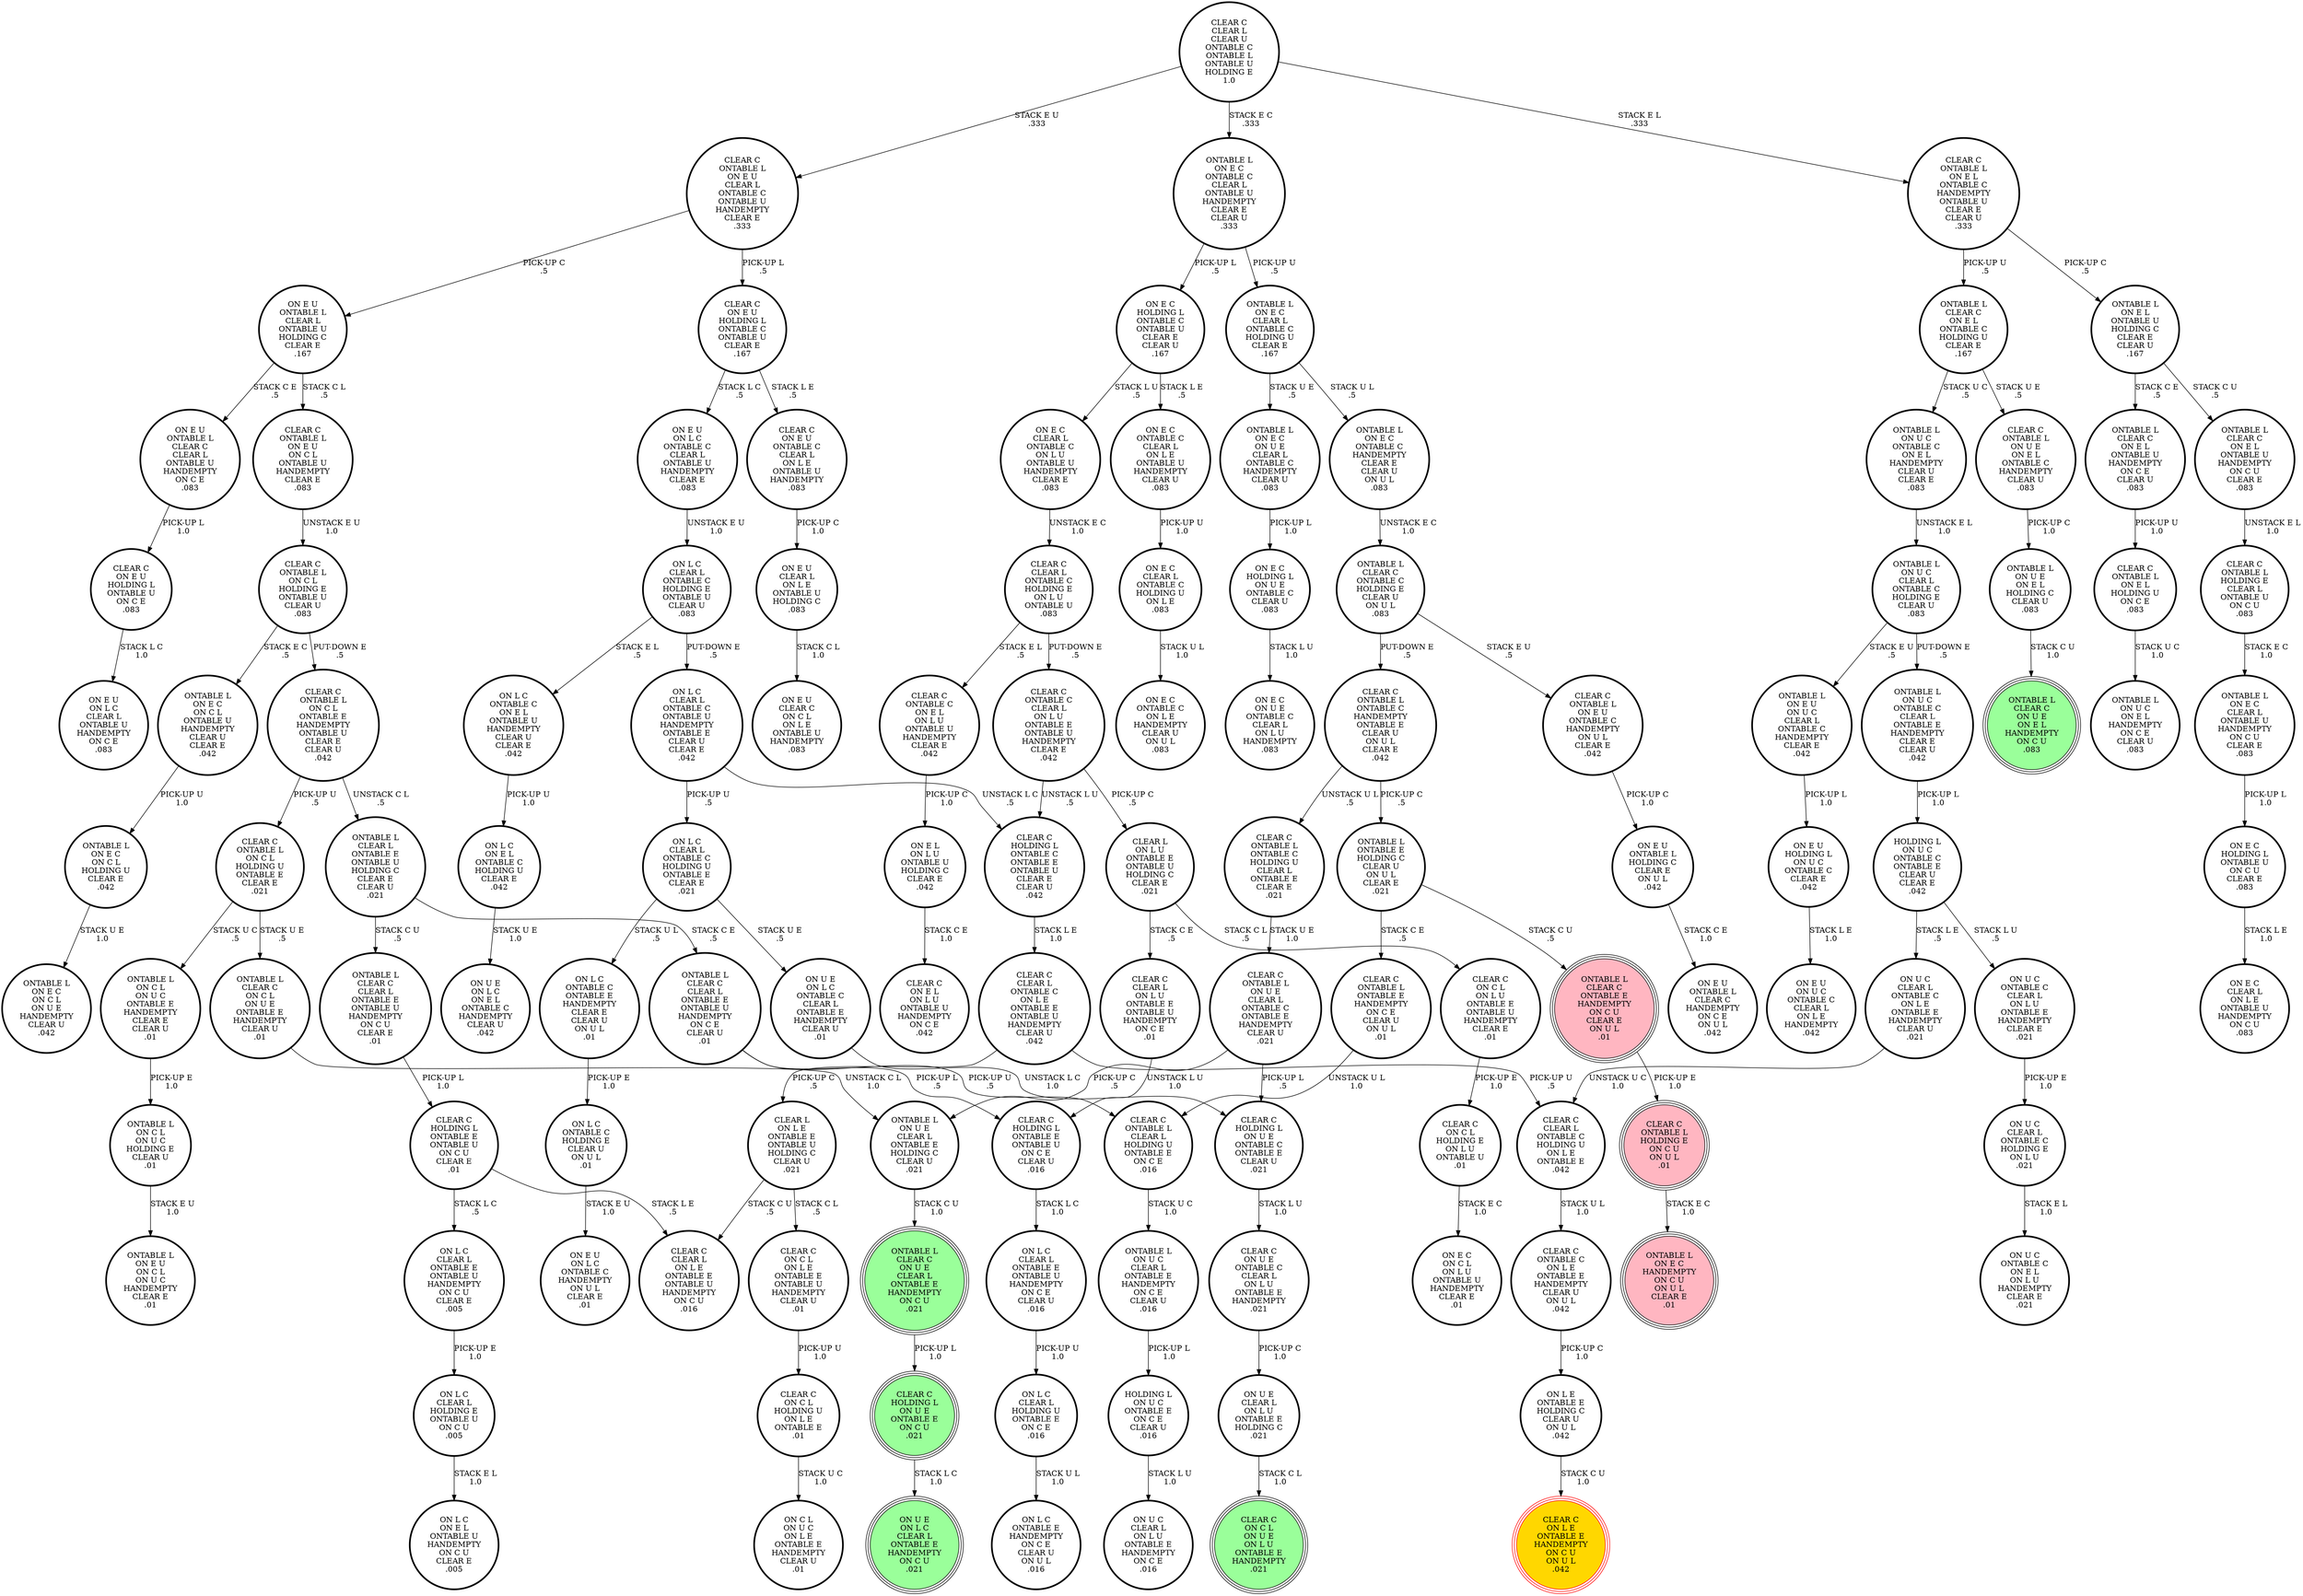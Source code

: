 digraph {
"CLEAR C\nON E U\nHOLDING L\nONTABLE U\nON C E\n.083\n" -> "ON E U\nON L C\nCLEAR L\nONTABLE U\nHANDEMPTY\nON C E\n.083\n"[label="STACK L C\n1.0\n"];
"CLEAR C\nHOLDING L\nONTABLE E\nONTABLE U\nON C U\nCLEAR E\n.01\n" -> "CLEAR C\nCLEAR L\nON L E\nONTABLE E\nONTABLE U\nHANDEMPTY\nON C U\n.016\n"[label="STACK L E\n.5\n"];
"CLEAR C\nHOLDING L\nONTABLE E\nONTABLE U\nON C U\nCLEAR E\n.01\n" -> "ON L C\nCLEAR L\nONTABLE E\nONTABLE U\nHANDEMPTY\nON C U\nCLEAR E\n.005\n"[label="STACK L C\n.5\n"];
"ONTABLE L\nON U C\nONTABLE C\nCLEAR L\nONTABLE E\nHANDEMPTY\nCLEAR E\nCLEAR U\n.042\n" -> "HOLDING L\nON U C\nONTABLE C\nONTABLE E\nCLEAR U\nCLEAR E\n.042\n"[label="PICK-UP L\n1.0\n"];
"ON U E\nCLEAR L\nON L U\nONTABLE E\nHOLDING C\n.021\n" -> "CLEAR C\nON C L\nON U E\nON L U\nONTABLE E\nHANDEMPTY\n.021\n"[label="STACK C L\n1.0\n"];
"CLEAR C\nON C L\nHOLDING U\nON L E\nONTABLE E\n.01\n" -> "ON C L\nON U C\nON L E\nONTABLE E\nHANDEMPTY\nCLEAR U\n.01\n"[label="STACK U C\n1.0\n"];
"CLEAR C\nONTABLE L\nON U E\nCLEAR L\nONTABLE C\nONTABLE E\nHANDEMPTY\nCLEAR U\n.021\n" -> "ONTABLE L\nON U E\nCLEAR L\nONTABLE E\nHOLDING C\nCLEAR U\n.021\n"[label="PICK-UP C\n.5\n"];
"CLEAR C\nONTABLE L\nON U E\nCLEAR L\nONTABLE C\nONTABLE E\nHANDEMPTY\nCLEAR U\n.021\n" -> "CLEAR C\nHOLDING L\nON U E\nONTABLE C\nONTABLE E\nCLEAR U\n.021\n"[label="PICK-UP L\n.5\n"];
"ONTABLE L\nON E C\nON U E\nCLEAR L\nONTABLE C\nHANDEMPTY\nCLEAR U\n.083\n" -> "ON E C\nHOLDING L\nON U E\nONTABLE C\nCLEAR U\n.083\n"[label="PICK-UP L\n1.0\n"];
"CLEAR C\nONTABLE L\nONTABLE C\nHOLDING U\nCLEAR L\nONTABLE E\nCLEAR E\n.021\n" -> "CLEAR C\nONTABLE L\nON U E\nCLEAR L\nONTABLE C\nONTABLE E\nHANDEMPTY\nCLEAR U\n.021\n"[label="STACK U E\n1.0\n"];
"CLEAR C\nONTABLE L\nHOLDING E\nCLEAR L\nONTABLE U\nON C U\n.083\n" -> "ONTABLE L\nON E C\nCLEAR L\nONTABLE U\nHANDEMPTY\nON C U\nCLEAR E\n.083\n"[label="STACK E C\n1.0\n"];
"ONTABLE L\nON U E\nON E L\nHOLDING C\nCLEAR U\n.083\n" -> "ONTABLE L\nCLEAR C\nON U E\nON E L\nHANDEMPTY\nON C U\n.083\n"[label="STACK C U\n1.0\n"];
"ON L C\nONTABLE C\nONTABLE E\nHANDEMPTY\nCLEAR E\nCLEAR U\nON U L\n.01\n" -> "ON L C\nONTABLE C\nHOLDING E\nCLEAR U\nON U L\n.01\n"[label="PICK-UP E\n1.0\n"];
"CLEAR C\nONTABLE L\nON E L\nHOLDING U\nON C E\n.083\n" -> "ONTABLE L\nON U C\nON E L\nHANDEMPTY\nON C E\nCLEAR U\n.083\n"[label="STACK U C\n1.0\n"];
"ONTABLE L\nCLEAR C\nON E L\nONTABLE C\nHOLDING U\nCLEAR E\n.167\n" -> "ONTABLE L\nON U C\nONTABLE C\nON E L\nHANDEMPTY\nCLEAR U\nCLEAR E\n.083\n"[label="STACK U C\n.5\n"];
"ONTABLE L\nCLEAR C\nON E L\nONTABLE C\nHOLDING U\nCLEAR E\n.167\n" -> "CLEAR C\nONTABLE L\nON U E\nON E L\nONTABLE C\nHANDEMPTY\nCLEAR U\n.083\n"[label="STACK U E\n.5\n"];
"CLEAR C\nONTABLE C\nCLEAR L\nON L U\nONTABLE E\nONTABLE U\nHANDEMPTY\nCLEAR E\n.042\n" -> "CLEAR L\nON L U\nONTABLE E\nONTABLE U\nHOLDING C\nCLEAR E\n.021\n"[label="PICK-UP C\n.5\n"];
"CLEAR C\nONTABLE C\nCLEAR L\nON L U\nONTABLE E\nONTABLE U\nHANDEMPTY\nCLEAR E\n.042\n" -> "CLEAR C\nHOLDING L\nONTABLE C\nONTABLE E\nONTABLE U\nCLEAR E\nCLEAR U\n.042\n"[label="UNSTACK L U\n.5\n"];
"ON U C\nCLEAR L\nONTABLE C\nHOLDING E\nON L U\n.021\n" -> "ON U C\nONTABLE C\nON E L\nON L U\nHANDEMPTY\nCLEAR E\n.021\n"[label="STACK E L\n1.0\n"];
"ONTABLE L\nON E L\nONTABLE U\nHOLDING C\nCLEAR E\nCLEAR U\n.167\n" -> "ONTABLE L\nCLEAR C\nON E L\nONTABLE U\nHANDEMPTY\nON C E\nCLEAR U\n.083\n"[label="STACK C E\n.5\n"];
"ONTABLE L\nON E L\nONTABLE U\nHOLDING C\nCLEAR E\nCLEAR U\n.167\n" -> "ONTABLE L\nCLEAR C\nON E L\nONTABLE U\nHANDEMPTY\nON C U\nCLEAR E\n.083\n"[label="STACK C U\n.5\n"];
"CLEAR C\nONTABLE L\nONTABLE C\nHANDEMPTY\nONTABLE E\nCLEAR U\nON U L\nCLEAR E\n.042\n" -> "CLEAR C\nONTABLE L\nONTABLE C\nHOLDING U\nCLEAR L\nONTABLE E\nCLEAR E\n.021\n"[label="UNSTACK U L\n.5\n"];
"CLEAR C\nONTABLE L\nONTABLE C\nHANDEMPTY\nONTABLE E\nCLEAR U\nON U L\nCLEAR E\n.042\n" -> "ONTABLE L\nONTABLE E\nHOLDING C\nCLEAR U\nON U L\nCLEAR E\n.021\n"[label="PICK-UP C\n.5\n"];
"ON E U\nCLEAR L\nON L E\nONTABLE U\nHOLDING C\n.083\n" -> "ON E U\nCLEAR C\nON C L\nON L E\nONTABLE U\nHANDEMPTY\n.083\n"[label="STACK C L\n1.0\n"];
"CLEAR C\nON C L\nHOLDING E\nON L U\nONTABLE U\n.01\n" -> "ON E C\nON C L\nON L U\nONTABLE U\nHANDEMPTY\nCLEAR E\n.01\n"[label="STACK E C\n1.0\n"];
"CLEAR C\nHOLDING L\nON U E\nONTABLE E\nON C U\n.021\n" -> "ON U E\nON L C\nCLEAR L\nONTABLE E\nHANDEMPTY\nON C U\n.021\n"[label="STACK L C\n1.0\n"];
"CLEAR C\nCLEAR L\nONTABLE C\nHOLDING E\nON L U\nONTABLE U\n.083\n" -> "CLEAR C\nONTABLE C\nCLEAR L\nON L U\nONTABLE E\nONTABLE U\nHANDEMPTY\nCLEAR E\n.042\n"[label="PUT-DOWN E\n.5\n"];
"CLEAR C\nCLEAR L\nONTABLE C\nHOLDING E\nON L U\nONTABLE U\n.083\n" -> "CLEAR C\nONTABLE C\nON E L\nON L U\nONTABLE U\nHANDEMPTY\nCLEAR E\n.042\n"[label="STACK E L\n.5\n"];
"CLEAR C\nON C L\nON L U\nONTABLE E\nONTABLE U\nHANDEMPTY\nCLEAR E\n.01\n" -> "CLEAR C\nON C L\nHOLDING E\nON L U\nONTABLE U\n.01\n"[label="PICK-UP E\n1.0\n"];
"CLEAR C\nONTABLE C\nON E L\nON L U\nONTABLE U\nHANDEMPTY\nCLEAR E\n.042\n" -> "ON E L\nON L U\nONTABLE U\nHOLDING C\nCLEAR E\n.042\n"[label="PICK-UP C\n1.0\n"];
"ON U E\nON L C\nONTABLE C\nCLEAR L\nONTABLE E\nHANDEMPTY\nCLEAR U\n.01\n" -> "CLEAR C\nHOLDING L\nON U E\nONTABLE C\nONTABLE E\nCLEAR U\n.021\n"[label="UNSTACK L C\n1.0\n"];
"CLEAR C\nON U E\nONTABLE C\nCLEAR L\nON L U\nONTABLE E\nHANDEMPTY\n.021\n" -> "ON U E\nCLEAR L\nON L U\nONTABLE E\nHOLDING C\n.021\n"[label="PICK-UP C\n1.0\n"];
"ONTABLE L\nON E C\nCLEAR L\nONTABLE U\nHANDEMPTY\nON C U\nCLEAR E\n.083\n" -> "ON E C\nHOLDING L\nONTABLE U\nON C U\nCLEAR E\n.083\n"[label="PICK-UP L\n1.0\n"];
"ONTABLE L\nONTABLE E\nHOLDING C\nCLEAR U\nON U L\nCLEAR E\n.021\n" -> "ONTABLE L\nCLEAR C\nONTABLE E\nHANDEMPTY\nON C U\nCLEAR E\nON U L\n.01\n"[label="STACK C U\n.5\n"];
"ONTABLE L\nONTABLE E\nHOLDING C\nCLEAR U\nON U L\nCLEAR E\n.021\n" -> "CLEAR C\nONTABLE L\nONTABLE E\nHANDEMPTY\nON C E\nCLEAR U\nON U L\n.01\n"[label="STACK C E\n.5\n"];
"CLEAR C\nCLEAR L\nONTABLE C\nHOLDING U\nON L E\nONTABLE E\n.042\n" -> "CLEAR C\nONTABLE C\nON L E\nONTABLE E\nHANDEMPTY\nCLEAR U\nON U L\n.042\n"[label="STACK U L\n1.0\n"];
"CLEAR C\nONTABLE L\nON E U\nON C L\nONTABLE U\nHANDEMPTY\nCLEAR E\n.083\n" -> "CLEAR C\nONTABLE L\nON C L\nHOLDING E\nONTABLE U\nCLEAR U\n.083\n"[label="UNSTACK E U\n1.0\n"];
"ONTABLE L\nON E C\nONTABLE C\nCLEAR L\nONTABLE U\nHANDEMPTY\nCLEAR E\nCLEAR U\n.333\n" -> "ON E C\nHOLDING L\nONTABLE C\nONTABLE U\nCLEAR E\nCLEAR U\n.167\n"[label="PICK-UP L\n.5\n"];
"ONTABLE L\nON E C\nONTABLE C\nCLEAR L\nONTABLE U\nHANDEMPTY\nCLEAR E\nCLEAR U\n.333\n" -> "ONTABLE L\nON E C\nCLEAR L\nONTABLE C\nHOLDING U\nCLEAR E\n.167\n"[label="PICK-UP U\n.5\n"];
"ON U C\nCLEAR L\nONTABLE C\nON L E\nONTABLE E\nHANDEMPTY\nCLEAR U\n.021\n" -> "CLEAR C\nCLEAR L\nONTABLE C\nHOLDING U\nON L E\nONTABLE E\n.042\n"[label="UNSTACK U C\n1.0\n"];
"CLEAR C\nCLEAR L\nON L U\nONTABLE E\nONTABLE U\nHANDEMPTY\nON C E\n.01\n" -> "CLEAR C\nHOLDING L\nONTABLE E\nONTABLE U\nON C E\nCLEAR U\n.016\n"[label="UNSTACK L U\n1.0\n"];
"CLEAR C\nONTABLE L\nHOLDING E\nON C U\nON U L\n.01\n" -> "ONTABLE L\nON E C\nHANDEMPTY\nON C U\nON U L\nCLEAR E\n.01\n"[label="STACK E C\n1.0\n"];
"ON E C\nHOLDING L\nONTABLE C\nONTABLE U\nCLEAR E\nCLEAR U\n.167\n" -> "ON E C\nONTABLE C\nCLEAR L\nON L E\nONTABLE U\nHANDEMPTY\nCLEAR U\n.083\n"[label="STACK L E\n.5\n"];
"ON E C\nHOLDING L\nONTABLE C\nONTABLE U\nCLEAR E\nCLEAR U\n.167\n" -> "ON E C\nCLEAR L\nONTABLE C\nON L U\nONTABLE U\nHANDEMPTY\nCLEAR E\n.083\n"[label="STACK L U\n.5\n"];
"ONTABLE L\nCLEAR L\nONTABLE E\nONTABLE U\nHOLDING C\nCLEAR E\nCLEAR U\n.021\n" -> "ONTABLE L\nCLEAR C\nCLEAR L\nONTABLE E\nONTABLE U\nHANDEMPTY\nON C E\nCLEAR U\n.01\n"[label="STACK C E\n.5\n"];
"ONTABLE L\nCLEAR L\nONTABLE E\nONTABLE U\nHOLDING C\nCLEAR E\nCLEAR U\n.021\n" -> "ONTABLE L\nCLEAR C\nCLEAR L\nONTABLE E\nONTABLE U\nHANDEMPTY\nON C U\nCLEAR E\n.01\n"[label="STACK C U\n.5\n"];
"CLEAR C\nHOLDING L\nONTABLE E\nONTABLE U\nON C E\nCLEAR U\n.016\n" -> "ON L C\nCLEAR L\nONTABLE E\nONTABLE U\nHANDEMPTY\nON C E\nCLEAR U\n.016\n"[label="STACK L C\n1.0\n"];
"CLEAR C\nONTABLE L\nON C L\nHOLDING E\nONTABLE U\nCLEAR U\n.083\n" -> "ONTABLE L\nON E C\nON C L\nONTABLE U\nHANDEMPTY\nCLEAR U\nCLEAR E\n.042\n"[label="STACK E C\n.5\n"];
"CLEAR C\nONTABLE L\nON C L\nHOLDING E\nONTABLE U\nCLEAR U\n.083\n" -> "CLEAR C\nONTABLE L\nON C L\nONTABLE E\nHANDEMPTY\nONTABLE U\nCLEAR E\nCLEAR U\n.042\n"[label="PUT-DOWN E\n.5\n"];
"ONTABLE L\nON E C\nONTABLE C\nHANDEMPTY\nCLEAR E\nCLEAR U\nON U L\n.083\n" -> "ONTABLE L\nCLEAR C\nONTABLE C\nHOLDING E\nCLEAR U\nON U L\n.083\n"[label="UNSTACK E C\n1.0\n"];
"CLEAR C\nON C L\nON L E\nONTABLE E\nONTABLE U\nHANDEMPTY\nCLEAR U\n.01\n" -> "CLEAR C\nON C L\nHOLDING U\nON L E\nONTABLE E\n.01\n"[label="PICK-UP U\n1.0\n"];
"ONTABLE L\nCLEAR C\nON U E\nCLEAR L\nONTABLE E\nHANDEMPTY\nON C U\n.021\n" -> "CLEAR C\nHOLDING L\nON U E\nONTABLE E\nON C U\n.021\n"[label="PICK-UP L\n1.0\n"];
"CLEAR C\nONTABLE L\nON E L\nONTABLE C\nHANDEMPTY\nONTABLE U\nCLEAR E\nCLEAR U\n.333\n" -> "ONTABLE L\nON E L\nONTABLE U\nHOLDING C\nCLEAR E\nCLEAR U\n.167\n"[label="PICK-UP C\n.5\n"];
"CLEAR C\nONTABLE L\nON E L\nONTABLE C\nHANDEMPTY\nONTABLE U\nCLEAR E\nCLEAR U\n.333\n" -> "ONTABLE L\nCLEAR C\nON E L\nONTABLE C\nHOLDING U\nCLEAR E\n.167\n"[label="PICK-UP U\n.5\n"];
"CLEAR C\nHOLDING L\nON U E\nONTABLE C\nONTABLE E\nCLEAR U\n.021\n" -> "CLEAR C\nON U E\nONTABLE C\nCLEAR L\nON L U\nONTABLE E\nHANDEMPTY\n.021\n"[label="STACK L U\n1.0\n"];
"ON L C\nONTABLE C\nHOLDING E\nCLEAR U\nON U L\n.01\n" -> "ON E U\nON L C\nONTABLE C\nHANDEMPTY\nON U L\nCLEAR E\n.01\n"[label="STACK E U\n1.0\n"];
"ON E C\nONTABLE C\nCLEAR L\nON L E\nONTABLE U\nHANDEMPTY\nCLEAR U\n.083\n" -> "ON E C\nCLEAR L\nONTABLE C\nHOLDING U\nON L E\n.083\n"[label="PICK-UP U\n1.0\n"];
"CLEAR C\nONTABLE L\nON U E\nON E L\nONTABLE C\nHANDEMPTY\nCLEAR U\n.083\n" -> "ONTABLE L\nON U E\nON E L\nHOLDING C\nCLEAR U\n.083\n"[label="PICK-UP C\n1.0\n"];
"ON L C\nONTABLE C\nON E L\nONTABLE U\nHANDEMPTY\nCLEAR U\nCLEAR E\n.042\n" -> "ON L C\nON E L\nONTABLE C\nHOLDING U\nCLEAR E\n.042\n"[label="PICK-UP U\n1.0\n"];
"CLEAR C\nHOLDING L\nONTABLE C\nONTABLE E\nONTABLE U\nCLEAR E\nCLEAR U\n.042\n" -> "CLEAR C\nCLEAR L\nONTABLE C\nON L E\nONTABLE E\nONTABLE U\nHANDEMPTY\nCLEAR U\n.042\n"[label="STACK L E\n1.0\n"];
"CLEAR C\nONTABLE L\nONTABLE E\nHANDEMPTY\nON C E\nCLEAR U\nON U L\n.01\n" -> "CLEAR C\nONTABLE L\nCLEAR L\nHOLDING U\nONTABLE E\nON C E\n.016\n"[label="UNSTACK U L\n1.0\n"];
"ONTABLE L\nON C L\nON U C\nHOLDING E\nCLEAR U\n.01\n" -> "ONTABLE L\nON E U\nON C L\nON U C\nHANDEMPTY\nCLEAR E\n.01\n"[label="STACK E U\n1.0\n"];
"ON L C\nCLEAR L\nONTABLE C\nHOLDING U\nONTABLE E\nCLEAR E\n.021\n" -> "ON U E\nON L C\nONTABLE C\nCLEAR L\nONTABLE E\nHANDEMPTY\nCLEAR U\n.01\n"[label="STACK U E\n.5\n"];
"ON L C\nCLEAR L\nONTABLE C\nHOLDING U\nONTABLE E\nCLEAR E\n.021\n" -> "ON L C\nONTABLE C\nONTABLE E\nHANDEMPTY\nCLEAR E\nCLEAR U\nON U L\n.01\n"[label="STACK U L\n.5\n"];
"CLEAR C\nONTABLE L\nCLEAR L\nHOLDING U\nONTABLE E\nON C E\n.016\n" -> "ONTABLE L\nON U C\nCLEAR L\nONTABLE E\nHANDEMPTY\nON C E\nCLEAR U\n.016\n"[label="STACK U C\n1.0\n"];
"CLEAR C\nONTABLE L\nON C L\nHOLDING U\nONTABLE E\nCLEAR E\n.021\n" -> "ONTABLE L\nCLEAR C\nON C L\nON U E\nONTABLE E\nHANDEMPTY\nCLEAR U\n.01\n"[label="STACK U E\n.5\n"];
"CLEAR C\nONTABLE L\nON C L\nHOLDING U\nONTABLE E\nCLEAR E\n.021\n" -> "ONTABLE L\nON C L\nON U C\nONTABLE E\nHANDEMPTY\nCLEAR E\nCLEAR U\n.01\n"[label="STACK U C\n.5\n"];
"CLEAR C\nONTABLE L\nON C L\nONTABLE E\nHANDEMPTY\nONTABLE U\nCLEAR E\nCLEAR U\n.042\n" -> "ONTABLE L\nCLEAR L\nONTABLE E\nONTABLE U\nHOLDING C\nCLEAR E\nCLEAR U\n.021\n"[label="UNSTACK C L\n.5\n"];
"CLEAR C\nONTABLE L\nON C L\nONTABLE E\nHANDEMPTY\nONTABLE U\nCLEAR E\nCLEAR U\n.042\n" -> "CLEAR C\nONTABLE L\nON C L\nHOLDING U\nONTABLE E\nCLEAR E\n.021\n"[label="PICK-UP U\n.5\n"];
"ON L C\nCLEAR L\nONTABLE C\nHOLDING E\nONTABLE U\nCLEAR U\n.083\n" -> "ON L C\nONTABLE C\nON E L\nONTABLE U\nHANDEMPTY\nCLEAR U\nCLEAR E\n.042\n"[label="STACK E L\n.5\n"];
"ON L C\nCLEAR L\nONTABLE C\nHOLDING E\nONTABLE U\nCLEAR U\n.083\n" -> "ON L C\nCLEAR L\nONTABLE C\nONTABLE U\nHANDEMPTY\nONTABLE E\nCLEAR U\nCLEAR E\n.042\n"[label="PUT-DOWN E\n.5\n"];
"HOLDING L\nON U C\nONTABLE C\nONTABLE E\nCLEAR U\nCLEAR E\n.042\n" -> "ON U C\nONTABLE C\nCLEAR L\nON L U\nONTABLE E\nHANDEMPTY\nCLEAR E\n.021\n"[label="STACK L U\n.5\n"];
"HOLDING L\nON U C\nONTABLE C\nONTABLE E\nCLEAR U\nCLEAR E\n.042\n" -> "ON U C\nCLEAR L\nONTABLE C\nON L E\nONTABLE E\nHANDEMPTY\nCLEAR U\n.021\n"[label="STACK L E\n.5\n"];
"ONTABLE L\nCLEAR C\nON C L\nON U E\nONTABLE E\nHANDEMPTY\nCLEAR U\n.01\n" -> "ONTABLE L\nON U E\nCLEAR L\nONTABLE E\nHOLDING C\nCLEAR U\n.021\n"[label="UNSTACK C L\n1.0\n"];
"CLEAR C\nCLEAR L\nCLEAR U\nONTABLE C\nONTABLE L\nONTABLE U\nHOLDING E\n1.0\n" -> "ONTABLE L\nON E C\nONTABLE C\nCLEAR L\nONTABLE U\nHANDEMPTY\nCLEAR E\nCLEAR U\n.333\n"[label="STACK E C\n.333\n"];
"CLEAR C\nCLEAR L\nCLEAR U\nONTABLE C\nONTABLE L\nONTABLE U\nHOLDING E\n1.0\n" -> "CLEAR C\nONTABLE L\nON E L\nONTABLE C\nHANDEMPTY\nONTABLE U\nCLEAR E\nCLEAR U\n.333\n"[label="STACK E L\n.333\n"];
"CLEAR C\nCLEAR L\nCLEAR U\nONTABLE C\nONTABLE L\nONTABLE U\nHOLDING E\n1.0\n" -> "CLEAR C\nONTABLE L\nON E U\nCLEAR L\nONTABLE C\nONTABLE U\nHANDEMPTY\nCLEAR E\n.333\n"[label="STACK E U\n.333\n"];
"ON L E\nONTABLE E\nHOLDING C\nCLEAR U\nON U L\n.042\n" -> "CLEAR C\nON L E\nONTABLE E\nHANDEMPTY\nON C U\nON U L\n.042\n"[label="STACK C U\n1.0\n"];
"ONTABLE L\nCLEAR C\nCLEAR L\nONTABLE E\nONTABLE U\nHANDEMPTY\nON C E\nCLEAR U\n.01\n" -> "CLEAR C\nHOLDING L\nONTABLE E\nONTABLE U\nON C E\nCLEAR U\n.016\n"[label="PICK-UP L\n.5\n"];
"ONTABLE L\nCLEAR C\nCLEAR L\nONTABLE E\nONTABLE U\nHANDEMPTY\nON C E\nCLEAR U\n.01\n" -> "CLEAR C\nONTABLE L\nCLEAR L\nHOLDING U\nONTABLE E\nON C E\n.016\n"[label="PICK-UP U\n.5\n"];
"ON E U\nON L C\nONTABLE C\nCLEAR L\nONTABLE U\nHANDEMPTY\nCLEAR E\n.083\n" -> "ON L C\nCLEAR L\nONTABLE C\nHOLDING E\nONTABLE U\nCLEAR U\n.083\n"[label="UNSTACK E U\n1.0\n"];
"ON E C\nHOLDING L\nONTABLE U\nON C U\nCLEAR E\n.083\n" -> "ON E C\nCLEAR L\nON L E\nONTABLE U\nHANDEMPTY\nON C U\n.083\n"[label="STACK L E\n1.0\n"];
"ONTABLE L\nON U C\nONTABLE C\nON E L\nHANDEMPTY\nCLEAR U\nCLEAR E\n.083\n" -> "ONTABLE L\nON U C\nCLEAR L\nONTABLE C\nHOLDING E\nCLEAR U\n.083\n"[label="UNSTACK E L\n1.0\n"];
"ON E L\nON L U\nONTABLE U\nHOLDING C\nCLEAR E\n.042\n" -> "CLEAR C\nON E L\nON L U\nONTABLE U\nHANDEMPTY\nON C E\n.042\n"[label="STACK C E\n1.0\n"];
"ON E U\nHOLDING L\nON U C\nONTABLE C\nCLEAR E\n.042\n" -> "ON E U\nON U C\nONTABLE C\nCLEAR L\nON L E\nHANDEMPTY\n.042\n"[label="STACK L E\n1.0\n"];
"ONTABLE L\nON U E\nCLEAR L\nONTABLE E\nHOLDING C\nCLEAR U\n.021\n" -> "ONTABLE L\nCLEAR C\nON U E\nCLEAR L\nONTABLE E\nHANDEMPTY\nON C U\n.021\n"[label="STACK C U\n1.0\n"];
"ON E C\nCLEAR L\nONTABLE C\nHOLDING U\nON L E\n.083\n" -> "ON E C\nONTABLE C\nON L E\nHANDEMPTY\nCLEAR U\nON U L\n.083\n"[label="STACK U L\n1.0\n"];
"CLEAR C\nONTABLE C\nON L E\nONTABLE E\nHANDEMPTY\nCLEAR U\nON U L\n.042\n" -> "ON L E\nONTABLE E\nHOLDING C\nCLEAR U\nON U L\n.042\n"[label="PICK-UP C\n1.0\n"];
"ONTABLE L\nON E U\nON U C\nCLEAR L\nONTABLE C\nHANDEMPTY\nCLEAR E\n.042\n" -> "ON E U\nHOLDING L\nON U C\nONTABLE C\nCLEAR E\n.042\n"[label="PICK-UP L\n1.0\n"];
"CLEAR L\nON L E\nONTABLE E\nONTABLE U\nHOLDING C\nCLEAR U\n.021\n" -> "CLEAR C\nCLEAR L\nON L E\nONTABLE E\nONTABLE U\nHANDEMPTY\nON C U\n.016\n"[label="STACK C U\n.5\n"];
"CLEAR L\nON L E\nONTABLE E\nONTABLE U\nHOLDING C\nCLEAR U\n.021\n" -> "CLEAR C\nON C L\nON L E\nONTABLE E\nONTABLE U\nHANDEMPTY\nCLEAR U\n.01\n"[label="STACK C L\n.5\n"];
"CLEAR C\nCLEAR L\nONTABLE C\nON L E\nONTABLE E\nONTABLE U\nHANDEMPTY\nCLEAR U\n.042\n" -> "CLEAR L\nON L E\nONTABLE E\nONTABLE U\nHOLDING C\nCLEAR U\n.021\n"[label="PICK-UP C\n.5\n"];
"CLEAR C\nCLEAR L\nONTABLE C\nON L E\nONTABLE E\nONTABLE U\nHANDEMPTY\nCLEAR U\n.042\n" -> "CLEAR C\nCLEAR L\nONTABLE C\nHOLDING U\nON L E\nONTABLE E\n.042\n"[label="PICK-UP U\n.5\n"];
"ONTABLE L\nCLEAR C\nONTABLE E\nHANDEMPTY\nON C U\nCLEAR E\nON U L\n.01\n" -> "CLEAR C\nONTABLE L\nHOLDING E\nON C U\nON U L\n.01\n"[label="PICK-UP E\n1.0\n"];
"ONTABLE L\nCLEAR C\nCLEAR L\nONTABLE E\nONTABLE U\nHANDEMPTY\nON C U\nCLEAR E\n.01\n" -> "CLEAR C\nHOLDING L\nONTABLE E\nONTABLE U\nON C U\nCLEAR E\n.01\n"[label="PICK-UP L\n1.0\n"];
"ON E U\nONTABLE L\nCLEAR C\nCLEAR L\nONTABLE U\nHANDEMPTY\nON C E\n.083\n" -> "CLEAR C\nON E U\nHOLDING L\nONTABLE U\nON C E\n.083\n"[label="PICK-UP L\n1.0\n"];
"CLEAR L\nON L U\nONTABLE E\nONTABLE U\nHOLDING C\nCLEAR E\n.021\n" -> "CLEAR C\nCLEAR L\nON L U\nONTABLE E\nONTABLE U\nHANDEMPTY\nON C E\n.01\n"[label="STACK C E\n.5\n"];
"CLEAR L\nON L U\nONTABLE E\nONTABLE U\nHOLDING C\nCLEAR E\n.021\n" -> "CLEAR C\nON C L\nON L U\nONTABLE E\nONTABLE U\nHANDEMPTY\nCLEAR E\n.01\n"[label="STACK C L\n.5\n"];
"ON E U\nONTABLE L\nHOLDING C\nCLEAR E\nON U L\n.042\n" -> "ON E U\nONTABLE L\nCLEAR C\nHANDEMPTY\nON C E\nON U L\n.042\n"[label="STACK C E\n1.0\n"];
"ON L C\nON E L\nONTABLE C\nHOLDING U\nCLEAR E\n.042\n" -> "ON U E\nON L C\nON E L\nONTABLE C\nHANDEMPTY\nCLEAR U\n.042\n"[label="STACK U E\n1.0\n"];
"ONTABLE L\nON C L\nON U C\nONTABLE E\nHANDEMPTY\nCLEAR E\nCLEAR U\n.01\n" -> "ONTABLE L\nON C L\nON U C\nHOLDING E\nCLEAR U\n.01\n"[label="PICK-UP E\n1.0\n"];
"CLEAR C\nONTABLE L\nON E U\nONTABLE C\nHANDEMPTY\nON U L\nCLEAR E\n.042\n" -> "ON E U\nONTABLE L\nHOLDING C\nCLEAR E\nON U L\n.042\n"[label="PICK-UP C\n1.0\n"];
"ONTABLE L\nON E C\nON C L\nONTABLE U\nHANDEMPTY\nCLEAR U\nCLEAR E\n.042\n" -> "ONTABLE L\nON E C\nON C L\nHOLDING U\nCLEAR E\n.042\n"[label="PICK-UP U\n1.0\n"];
"ON U C\nONTABLE C\nCLEAR L\nON L U\nONTABLE E\nHANDEMPTY\nCLEAR E\n.021\n" -> "ON U C\nCLEAR L\nONTABLE C\nHOLDING E\nON L U\n.021\n"[label="PICK-UP E\n1.0\n"];
"ON L C\nCLEAR L\nONTABLE E\nONTABLE U\nHANDEMPTY\nON C U\nCLEAR E\n.005\n" -> "ON L C\nCLEAR L\nHOLDING E\nONTABLE U\nON C U\n.005\n"[label="PICK-UP E\n1.0\n"];
"CLEAR C\nON E U\nHOLDING L\nONTABLE C\nONTABLE U\nCLEAR E\n.167\n" -> "ON E U\nON L C\nONTABLE C\nCLEAR L\nONTABLE U\nHANDEMPTY\nCLEAR E\n.083\n"[label="STACK L C\n.5\n"];
"CLEAR C\nON E U\nHOLDING L\nONTABLE C\nONTABLE U\nCLEAR E\n.167\n" -> "CLEAR C\nON E U\nONTABLE C\nCLEAR L\nON L E\nONTABLE U\nHANDEMPTY\n.083\n"[label="STACK L E\n.5\n"];
"ONTABLE L\nCLEAR C\nON E L\nONTABLE U\nHANDEMPTY\nON C E\nCLEAR U\n.083\n" -> "CLEAR C\nONTABLE L\nON E L\nHOLDING U\nON C E\n.083\n"[label="PICK-UP U\n1.0\n"];
"ON E U\nONTABLE L\nCLEAR L\nONTABLE U\nHOLDING C\nCLEAR E\n.167\n" -> "ON E U\nONTABLE L\nCLEAR C\nCLEAR L\nONTABLE U\nHANDEMPTY\nON C E\n.083\n"[label="STACK C E\n.5\n"];
"ON E U\nONTABLE L\nCLEAR L\nONTABLE U\nHOLDING C\nCLEAR E\n.167\n" -> "CLEAR C\nONTABLE L\nON E U\nON C L\nONTABLE U\nHANDEMPTY\nCLEAR E\n.083\n"[label="STACK C L\n.5\n"];
"ONTABLE L\nON U C\nCLEAR L\nONTABLE E\nHANDEMPTY\nON C E\nCLEAR U\n.016\n" -> "HOLDING L\nON U C\nONTABLE E\nON C E\nCLEAR U\n.016\n"[label="PICK-UP L\n1.0\n"];
"ON E C\nCLEAR L\nONTABLE C\nON L U\nONTABLE U\nHANDEMPTY\nCLEAR E\n.083\n" -> "CLEAR C\nCLEAR L\nONTABLE C\nHOLDING E\nON L U\nONTABLE U\n.083\n"[label="UNSTACK E C\n1.0\n"];
"ONTABLE L\nON E C\nON C L\nHOLDING U\nCLEAR E\n.042\n" -> "ONTABLE L\nON E C\nON C L\nON U E\nHANDEMPTY\nCLEAR U\n.042\n"[label="STACK U E\n1.0\n"];
"ONTABLE L\nCLEAR C\nONTABLE C\nHOLDING E\nCLEAR U\nON U L\n.083\n" -> "CLEAR C\nONTABLE L\nON E U\nONTABLE C\nHANDEMPTY\nON U L\nCLEAR E\n.042\n"[label="STACK E U\n.5\n"];
"ONTABLE L\nCLEAR C\nONTABLE C\nHOLDING E\nCLEAR U\nON U L\n.083\n" -> "CLEAR C\nONTABLE L\nONTABLE C\nHANDEMPTY\nONTABLE E\nCLEAR U\nON U L\nCLEAR E\n.042\n"[label="PUT-DOWN E\n.5\n"];
"ONTABLE L\nON E C\nCLEAR L\nONTABLE C\nHOLDING U\nCLEAR E\n.167\n" -> "ONTABLE L\nON E C\nONTABLE C\nHANDEMPTY\nCLEAR E\nCLEAR U\nON U L\n.083\n"[label="STACK U L\n.5\n"];
"ONTABLE L\nON E C\nCLEAR L\nONTABLE C\nHOLDING U\nCLEAR E\n.167\n" -> "ONTABLE L\nON E C\nON U E\nCLEAR L\nONTABLE C\nHANDEMPTY\nCLEAR U\n.083\n"[label="STACK U E\n.5\n"];
"CLEAR C\nONTABLE L\nON E U\nCLEAR L\nONTABLE C\nONTABLE U\nHANDEMPTY\nCLEAR E\n.333\n" -> "ON E U\nONTABLE L\nCLEAR L\nONTABLE U\nHOLDING C\nCLEAR E\n.167\n"[label="PICK-UP C\n.5\n"];
"CLEAR C\nONTABLE L\nON E U\nCLEAR L\nONTABLE C\nONTABLE U\nHANDEMPTY\nCLEAR E\n.333\n" -> "CLEAR C\nON E U\nHOLDING L\nONTABLE C\nONTABLE U\nCLEAR E\n.167\n"[label="PICK-UP L\n.5\n"];
"ONTABLE L\nON U C\nCLEAR L\nONTABLE C\nHOLDING E\nCLEAR U\n.083\n" -> "ONTABLE L\nON U C\nONTABLE C\nCLEAR L\nONTABLE E\nHANDEMPTY\nCLEAR E\nCLEAR U\n.042\n"[label="PUT-DOWN E\n.5\n"];
"ONTABLE L\nON U C\nCLEAR L\nONTABLE C\nHOLDING E\nCLEAR U\n.083\n" -> "ONTABLE L\nON E U\nON U C\nCLEAR L\nONTABLE C\nHANDEMPTY\nCLEAR E\n.042\n"[label="STACK E U\n.5\n"];
"ON L C\nCLEAR L\nHOLDING E\nONTABLE U\nON C U\n.005\n" -> "ON L C\nON E L\nONTABLE U\nHANDEMPTY\nON C U\nCLEAR E\n.005\n"[label="STACK E L\n1.0\n"];
"ON L C\nCLEAR L\nONTABLE C\nONTABLE U\nHANDEMPTY\nONTABLE E\nCLEAR U\nCLEAR E\n.042\n" -> "ON L C\nCLEAR L\nONTABLE C\nHOLDING U\nONTABLE E\nCLEAR E\n.021\n"[label="PICK-UP U\n.5\n"];
"ON L C\nCLEAR L\nONTABLE C\nONTABLE U\nHANDEMPTY\nONTABLE E\nCLEAR U\nCLEAR E\n.042\n" -> "CLEAR C\nHOLDING L\nONTABLE C\nONTABLE E\nONTABLE U\nCLEAR E\nCLEAR U\n.042\n"[label="UNSTACK L C\n.5\n"];
"CLEAR C\nON E U\nONTABLE C\nCLEAR L\nON L E\nONTABLE U\nHANDEMPTY\n.083\n" -> "ON E U\nCLEAR L\nON L E\nONTABLE U\nHOLDING C\n.083\n"[label="PICK-UP C\n1.0\n"];
"ON L C\nCLEAR L\nONTABLE E\nONTABLE U\nHANDEMPTY\nON C E\nCLEAR U\n.016\n" -> "ON L C\nCLEAR L\nHOLDING U\nONTABLE E\nON C E\n.016\n"[label="PICK-UP U\n1.0\n"];
"HOLDING L\nON U C\nONTABLE E\nON C E\nCLEAR U\n.016\n" -> "ON U C\nCLEAR L\nON L U\nONTABLE E\nHANDEMPTY\nON C E\n.016\n"[label="STACK L U\n1.0\n"];
"ONTABLE L\nCLEAR C\nON E L\nONTABLE U\nHANDEMPTY\nON C U\nCLEAR E\n.083\n" -> "CLEAR C\nONTABLE L\nHOLDING E\nCLEAR L\nONTABLE U\nON C U\n.083\n"[label="UNSTACK E L\n1.0\n"];
"ON L C\nCLEAR L\nHOLDING U\nONTABLE E\nON C E\n.016\n" -> "ON L C\nONTABLE E\nHANDEMPTY\nON C E\nCLEAR U\nON U L\n.016\n"[label="STACK U L\n1.0\n"];
"ON E C\nHOLDING L\nON U E\nONTABLE C\nCLEAR U\n.083\n" -> "ON E C\nON U E\nONTABLE C\nCLEAR L\nON L U\nHANDEMPTY\n.083\n"[label="STACK L U\n1.0\n"];
"ON E U\nON L C\nONTABLE C\nHANDEMPTY\nON U L\nCLEAR E\n.01\n" [shape=circle, penwidth=3];
"ON E U\nON L C\nCLEAR L\nONTABLE U\nHANDEMPTY\nON C E\n.083\n" [shape=circle, penwidth=3];
"ON U E\nON L C\nON E L\nONTABLE C\nHANDEMPTY\nCLEAR U\n.042\n" [shape=circle, penwidth=3];
"ON E U\nCLEAR C\nON C L\nON L E\nONTABLE U\nHANDEMPTY\n.083\n" [shape=circle, penwidth=3];
"ON U E\nON L C\nCLEAR L\nONTABLE E\nHANDEMPTY\nON C U\n.021\n" [shape=circle, style=filled, fillcolor=palegreen1, peripheries=3];
"ON C L\nON U C\nON L E\nONTABLE E\nHANDEMPTY\nCLEAR U\n.01\n" [shape=circle, penwidth=3];
"ONTABLE L\nCLEAR C\nON U E\nON E L\nHANDEMPTY\nON C U\n.083\n" [shape=circle, style=filled, fillcolor=palegreen1, peripheries=3];
"ON E U\nONTABLE L\nCLEAR C\nHANDEMPTY\nON C E\nON U L\n.042\n" [shape=circle, penwidth=3];
"ON E C\nONTABLE C\nON L E\nHANDEMPTY\nCLEAR U\nON U L\n.083\n" [shape=circle, penwidth=3];
"ON L C\nONTABLE E\nHANDEMPTY\nON C E\nCLEAR U\nON U L\n.016\n" [shape=circle, penwidth=3];
"ONTABLE L\nON U C\nON E L\nHANDEMPTY\nON C E\nCLEAR U\n.083\n" [shape=circle, penwidth=3];
"ON U C\nCLEAR L\nON L U\nONTABLE E\nHANDEMPTY\nON C E\n.016\n" [shape=circle, penwidth=3];
"ON E U\nON U C\nONTABLE C\nCLEAR L\nON L E\nHANDEMPTY\n.042\n" [shape=circle, penwidth=3];
"ON E C\nON U E\nONTABLE C\nCLEAR L\nON L U\nHANDEMPTY\n.083\n" [shape=circle, penwidth=3];
"ON E C\nON C L\nON L U\nONTABLE U\nHANDEMPTY\nCLEAR E\n.01\n" [shape=circle, penwidth=3];
"ONTABLE L\nON E C\nHANDEMPTY\nON C U\nON U L\nCLEAR E\n.01\n" [shape=circle, style=filled, fillcolor=lightpink, peripheries=3];
"ON L C\nON E L\nONTABLE U\nHANDEMPTY\nON C U\nCLEAR E\n.005\n" [shape=circle, penwidth=3];
"CLEAR C\nON E L\nON L U\nONTABLE U\nHANDEMPTY\nON C E\n.042\n" [shape=circle, penwidth=3];
"ONTABLE L\nON E U\nON C L\nON U C\nHANDEMPTY\nCLEAR E\n.01\n" [shape=circle, penwidth=3];
"CLEAR C\nON C L\nON U E\nON L U\nONTABLE E\nHANDEMPTY\n.021\n" [shape=circle, style=filled, fillcolor=palegreen1, peripheries=3];
"CLEAR C\nCLEAR L\nON L E\nONTABLE E\nONTABLE U\nHANDEMPTY\nON C U\n.016\n" [shape=circle, penwidth=3];
"ONTABLE L\nON E C\nON C L\nON U E\nHANDEMPTY\nCLEAR U\n.042\n" [shape=circle, penwidth=3];
"ON E C\nCLEAR L\nON L E\nONTABLE U\nHANDEMPTY\nON C U\n.083\n" [shape=circle, penwidth=3];
"CLEAR C\nON L E\nONTABLE E\nHANDEMPTY\nON C U\nON U L\n.042\n" [shape=circle, style=filled color=red, fillcolor=gold, peripheries=3];
"ON U C\nONTABLE C\nON E L\nON L U\nHANDEMPTY\nCLEAR E\n.021\n" [shape=circle, penwidth=3];
"ON E U\nON L C\nONTABLE C\nHANDEMPTY\nON U L\nCLEAR E\n.01\n" [shape=circle, penwidth=3];
"CLEAR C\nONTABLE L\nONTABLE C\nHANDEMPTY\nONTABLE E\nCLEAR U\nON U L\nCLEAR E\n.042\n" [shape=circle, penwidth=3];
"ONTABLE L\nON U E\nON E L\nHOLDING C\nCLEAR U\n.083\n" [shape=circle, penwidth=3];
"CLEAR C\nCLEAR L\nONTABLE C\nHOLDING U\nON L E\nONTABLE E\n.042\n" [shape=circle, penwidth=3];
"ON E U\nCLEAR L\nON L E\nONTABLE U\nHOLDING C\n.083\n" [shape=circle, penwidth=3];
"ON E U\nON L C\nCLEAR L\nONTABLE U\nHANDEMPTY\nON C E\n.083\n" [shape=circle, penwidth=3];
"ONTABLE L\nCLEAR C\nON C L\nON U E\nONTABLE E\nHANDEMPTY\nCLEAR U\n.01\n" [shape=circle, penwidth=3];
"CLEAR C\nCLEAR L\nCLEAR U\nONTABLE C\nONTABLE L\nONTABLE U\nHOLDING E\n1.0\n" [shape=circle, penwidth=3];
"ON E C\nCLEAR L\nONTABLE C\nHOLDING U\nON L E\n.083\n" [shape=circle, penwidth=3];
"ON U C\nCLEAR L\nONTABLE C\nHOLDING E\nON L U\n.021\n" [shape=circle, penwidth=3];
"ON E U\nHOLDING L\nON U C\nONTABLE C\nCLEAR E\n.042\n" [shape=circle, penwidth=3];
"ON U E\nON L C\nON E L\nONTABLE C\nHANDEMPTY\nCLEAR U\n.042\n" [shape=circle, penwidth=3];
"CLEAR C\nON C L\nHOLDING U\nON L E\nONTABLE E\n.01\n" [shape=circle, penwidth=3];
"ON E U\nCLEAR C\nON C L\nON L E\nONTABLE U\nHANDEMPTY\n.083\n" [shape=circle, penwidth=3];
"ON U C\nONTABLE C\nCLEAR L\nON L U\nONTABLE E\nHANDEMPTY\nCLEAR E\n.021\n" [shape=circle, penwidth=3];
"CLEAR C\nONTABLE L\nON C L\nHOLDING E\nONTABLE U\nCLEAR U\n.083\n" [shape=circle, penwidth=3];
"CLEAR C\nONTABLE C\nON E L\nON L U\nONTABLE U\nHANDEMPTY\nCLEAR E\n.042\n" [shape=circle, penwidth=3];
"ON L C\nON E L\nONTABLE C\nHOLDING U\nCLEAR E\n.042\n" [shape=circle, penwidth=3];
"ONTABLE L\nON U E\nCLEAR L\nONTABLE E\nHOLDING C\nCLEAR U\n.021\n" [shape=circle, penwidth=3];
"ON U E\nON L C\nCLEAR L\nONTABLE E\nHANDEMPTY\nON C U\n.021\n" [shape=circle, style=filled, fillcolor=palegreen1, peripheries=3];
"CLEAR C\nON C L\nON L E\nONTABLE E\nONTABLE U\nHANDEMPTY\nCLEAR U\n.01\n" [shape=circle, penwidth=3];
"ON C L\nON U C\nON L E\nONTABLE E\nHANDEMPTY\nCLEAR U\n.01\n" [shape=circle, penwidth=3];
"CLEAR L\nON L E\nONTABLE E\nONTABLE U\nHOLDING C\nCLEAR U\n.021\n" [shape=circle, penwidth=3];
"ONTABLE L\nON U C\nONTABLE C\nCLEAR L\nONTABLE E\nHANDEMPTY\nCLEAR E\nCLEAR U\n.042\n" [shape=circle, penwidth=3];
"ONTABLE L\nCLEAR C\nON E L\nONTABLE U\nHANDEMPTY\nON C U\nCLEAR E\n.083\n" [shape=circle, penwidth=3];
"ONTABLE L\nON E C\nONTABLE C\nHANDEMPTY\nCLEAR E\nCLEAR U\nON U L\n.083\n" [shape=circle, penwidth=3];
"ONTABLE L\nON E C\nON C L\nHOLDING U\nCLEAR E\n.042\n" [shape=circle, penwidth=3];
"CLEAR C\nONTABLE L\nON U E\nON E L\nONTABLE C\nHANDEMPTY\nCLEAR U\n.083\n" [shape=circle, penwidth=3];
"ONTABLE L\nCLEAR C\nON U E\nON E L\nHANDEMPTY\nON C U\n.083\n" [shape=circle, style=filled, fillcolor=palegreen1, peripheries=3];
"ONTABLE L\nON E C\nCLEAR L\nONTABLE U\nHANDEMPTY\nON C U\nCLEAR E\n.083\n" [shape=circle, penwidth=3];
"ON E U\nONTABLE L\nCLEAR C\nHANDEMPTY\nON C E\nON U L\n.042\n" [shape=circle, penwidth=3];
"CLEAR C\nHOLDING L\nONTABLE C\nONTABLE E\nONTABLE U\nCLEAR E\nCLEAR U\n.042\n" [shape=circle, penwidth=3];
"ONTABLE L\nON E L\nONTABLE U\nHOLDING C\nCLEAR E\nCLEAR U\n.167\n" [shape=circle, penwidth=3];
"ON E C\nONTABLE C\nON L E\nHANDEMPTY\nCLEAR U\nON U L\n.083\n" [shape=circle, penwidth=3];
"ON L E\nONTABLE E\nHOLDING C\nCLEAR U\nON U L\n.042\n" [shape=circle, penwidth=3];
"CLEAR C\nCLEAR L\nONTABLE C\nHOLDING E\nON L U\nONTABLE U\n.083\n" [shape=circle, penwidth=3];
"ON E U\nONTABLE L\nCLEAR L\nONTABLE U\nHOLDING C\nCLEAR E\n.167\n" [shape=circle, penwidth=3];
"ONTABLE L\nCLEAR C\nON U E\nCLEAR L\nONTABLE E\nHANDEMPTY\nON C U\n.021\n" [shape=circle, style=filled, fillcolor=palegreen1, peripheries=3];
"ON E U\nONTABLE L\nHOLDING C\nCLEAR E\nON U L\n.042\n" [shape=circle, penwidth=3];
"ONTABLE L\nON C L\nON U C\nHOLDING E\nCLEAR U\n.01\n" [shape=circle, penwidth=3];
"ON L C\nONTABLE C\nHOLDING E\nCLEAR U\nON U L\n.01\n" [shape=circle, penwidth=3];
"ONTABLE L\nON E C\nCLEAR L\nONTABLE C\nHOLDING U\nCLEAR E\n.167\n" [shape=circle, penwidth=3];
"CLEAR C\nON E U\nHOLDING L\nONTABLE C\nONTABLE U\nCLEAR E\n.167\n" [shape=circle, penwidth=3];
"CLEAR C\nHOLDING L\nON U E\nONTABLE C\nONTABLE E\nCLEAR U\n.021\n" [shape=circle, penwidth=3];
"CLEAR C\nONTABLE L\nON E L\nHOLDING U\nON C E\n.083\n" [shape=circle, penwidth=3];
"CLEAR L\nON L U\nONTABLE E\nONTABLE U\nHOLDING C\nCLEAR E\n.021\n" [shape=circle, penwidth=3];
"ON E C\nHOLDING L\nONTABLE U\nON C U\nCLEAR E\n.083\n" [shape=circle, penwidth=3];
"ONTABLE L\nCLEAR C\nCLEAR L\nONTABLE E\nONTABLE U\nHANDEMPTY\nON C U\nCLEAR E\n.01\n" [shape=circle, penwidth=3];
"ON L C\nCLEAR L\nONTABLE E\nONTABLE U\nHANDEMPTY\nON C U\nCLEAR E\n.005\n" [shape=circle, penwidth=3];
"ONTABLE L\nON E U\nON U C\nCLEAR L\nONTABLE C\nHANDEMPTY\nCLEAR E\n.042\n" [shape=circle, penwidth=3];
"CLEAR C\nONTABLE L\nON E L\nONTABLE C\nHANDEMPTY\nONTABLE U\nCLEAR E\nCLEAR U\n.333\n" [shape=circle, penwidth=3];
"ON L C\nONTABLE E\nHANDEMPTY\nON C E\nCLEAR U\nON U L\n.016\n" [shape=circle, penwidth=3];
"CLEAR C\nONTABLE L\nON C L\nHOLDING U\nONTABLE E\nCLEAR E\n.021\n" [shape=circle, penwidth=3];
"CLEAR C\nONTABLE L\nON E U\nON C L\nONTABLE U\nHANDEMPTY\nCLEAR E\n.083\n" [shape=circle, penwidth=3];
"ONTABLE L\nON E C\nONTABLE C\nCLEAR L\nONTABLE U\nHANDEMPTY\nCLEAR E\nCLEAR U\n.333\n" [shape=circle, penwidth=3];
"ONTABLE L\nON U C\nON E L\nHANDEMPTY\nON C E\nCLEAR U\n.083\n" [shape=circle, penwidth=3];
"ONTABLE L\nON C L\nON U C\nONTABLE E\nHANDEMPTY\nCLEAR E\nCLEAR U\n.01\n" [shape=circle, penwidth=3];
"ON U C\nCLEAR L\nON L U\nONTABLE E\nHANDEMPTY\nON C E\n.016\n" [shape=circle, penwidth=3];
"ONTABLE L\nON U C\nCLEAR L\nONTABLE E\nHANDEMPTY\nON C E\nCLEAR U\n.016\n" [shape=circle, penwidth=3];
"ON L C\nONTABLE C\nONTABLE E\nHANDEMPTY\nCLEAR E\nCLEAR U\nON U L\n.01\n" [shape=circle, penwidth=3];
"CLEAR C\nON C L\nON L U\nONTABLE E\nONTABLE U\nHANDEMPTY\nCLEAR E\n.01\n" [shape=circle, penwidth=3];
"CLEAR C\nONTABLE L\nONTABLE E\nHANDEMPTY\nON C E\nCLEAR U\nON U L\n.01\n" [shape=circle, penwidth=3];
"ONTABLE L\nCLEAR C\nCLEAR L\nONTABLE E\nONTABLE U\nHANDEMPTY\nON C E\nCLEAR U\n.01\n" [shape=circle, penwidth=3];
"ON E U\nON U C\nONTABLE C\nCLEAR L\nON L E\nHANDEMPTY\n.042\n" [shape=circle, penwidth=3];
"CLEAR C\nONTABLE L\nHOLDING E\nON C U\nON U L\n.01\n" [shape=circle, style=filled, fillcolor=lightpink, peripheries=3];
"ON E C\nON U E\nONTABLE C\nCLEAR L\nON L U\nHANDEMPTY\n.083\n" [shape=circle, penwidth=3];
"ONTABLE L\nON U C\nONTABLE C\nON E L\nHANDEMPTY\nCLEAR U\nCLEAR E\n.083\n" [shape=circle, penwidth=3];
"CLEAR C\nON U E\nONTABLE C\nCLEAR L\nON L U\nONTABLE E\nHANDEMPTY\n.021\n" [shape=circle, penwidth=3];
"CLEAR C\nON E U\nONTABLE C\nCLEAR L\nON L E\nONTABLE U\nHANDEMPTY\n.083\n" [shape=circle, penwidth=3];
"ON E C\nON C L\nON L U\nONTABLE U\nHANDEMPTY\nCLEAR E\n.01\n" [shape=circle, penwidth=3];
"CLEAR C\nONTABLE L\nHOLDING E\nCLEAR L\nONTABLE U\nON C U\n.083\n" [shape=circle, penwidth=3];
"ONTABLE L\nON U C\nCLEAR L\nONTABLE C\nHOLDING E\nCLEAR U\n.083\n" [shape=circle, penwidth=3];
"ON E C\nCLEAR L\nONTABLE C\nON L U\nONTABLE U\nHANDEMPTY\nCLEAR E\n.083\n" [shape=circle, penwidth=3];
"ONTABLE L\nON E C\nHANDEMPTY\nON C U\nON U L\nCLEAR E\n.01\n" [shape=circle, style=filled, fillcolor=lightpink, peripheries=3];
"ONTABLE L\nON E C\nON U E\nCLEAR L\nONTABLE C\nHANDEMPTY\nCLEAR U\n.083\n" [shape=circle, penwidth=3];
"ON U E\nON L C\nONTABLE C\nCLEAR L\nONTABLE E\nHANDEMPTY\nCLEAR U\n.01\n" [shape=circle, penwidth=3];
"CLEAR C\nON E U\nHOLDING L\nONTABLE U\nON C E\n.083\n" [shape=circle, penwidth=3];
"ON L C\nON E L\nONTABLE U\nHANDEMPTY\nON C U\nCLEAR E\n.005\n" [shape=circle, penwidth=3];
"CLEAR C\nONTABLE C\nCLEAR L\nON L U\nONTABLE E\nONTABLE U\nHANDEMPTY\nCLEAR E\n.042\n" [shape=circle, penwidth=3];
"CLEAR C\nONTABLE L\nON C L\nONTABLE E\nHANDEMPTY\nONTABLE U\nCLEAR E\nCLEAR U\n.042\n" [shape=circle, penwidth=3];
"CLEAR C\nONTABLE L\nON E U\nCLEAR L\nONTABLE C\nONTABLE U\nHANDEMPTY\nCLEAR E\n.333\n" [shape=circle, penwidth=3];
"ONTABLE L\nCLEAR L\nONTABLE E\nONTABLE U\nHOLDING C\nCLEAR E\nCLEAR U\n.021\n" [shape=circle, penwidth=3];
"CLEAR C\nON E L\nON L U\nONTABLE U\nHANDEMPTY\nON C E\n.042\n" [shape=circle, penwidth=3];
"ON L C\nONTABLE C\nON E L\nONTABLE U\nHANDEMPTY\nCLEAR U\nCLEAR E\n.042\n" [shape=circle, penwidth=3];
"ON U E\nCLEAR L\nON L U\nONTABLE E\nHOLDING C\n.021\n" [shape=circle, penwidth=3];
"ON E C\nHOLDING L\nON U E\nONTABLE C\nCLEAR U\n.083\n" [shape=circle, penwidth=3];
"ONTABLE L\nCLEAR C\nONTABLE E\nHANDEMPTY\nON C U\nCLEAR E\nON U L\n.01\n" [shape=circle, style=filled, fillcolor=lightpink, peripheries=3];
"ONTABLE L\nON E U\nON C L\nON U C\nHANDEMPTY\nCLEAR E\n.01\n" [shape=circle, penwidth=3];
"CLEAR C\nON C L\nON U E\nON L U\nONTABLE E\nHANDEMPTY\n.021\n" [shape=circle, style=filled, fillcolor=palegreen1, peripheries=3];
"ONTABLE L\nONTABLE E\nHOLDING C\nCLEAR U\nON U L\nCLEAR E\n.021\n" [shape=circle, penwidth=3];
"CLEAR C\nONTABLE L\nON U E\nCLEAR L\nONTABLE C\nONTABLE E\nHANDEMPTY\nCLEAR U\n.021\n" [shape=circle, penwidth=3];
"CLEAR C\nHOLDING L\nONTABLE E\nONTABLE U\nON C E\nCLEAR U\n.016\n" [shape=circle, penwidth=3];
"ON L C\nCLEAR L\nHOLDING U\nONTABLE E\nON C E\n.016\n" [shape=circle, penwidth=3];
"ON E C\nHOLDING L\nONTABLE C\nONTABLE U\nCLEAR E\nCLEAR U\n.167\n" [shape=circle, penwidth=3];
"CLEAR C\nON C L\nHOLDING E\nON L U\nONTABLE U\n.01\n" [shape=circle, penwidth=3];
"CLEAR C\nHOLDING L\nON U E\nONTABLE E\nON C U\n.021\n" [shape=circle, style=filled, fillcolor=palegreen1, peripheries=3];
"CLEAR C\nCLEAR L\nON L U\nONTABLE E\nONTABLE U\nHANDEMPTY\nON C E\n.01\n" [shape=circle, penwidth=3];
"ON U C\nCLEAR L\nONTABLE C\nON L E\nONTABLE E\nHANDEMPTY\nCLEAR U\n.021\n" [shape=circle, penwidth=3];
"ONTABLE L\nCLEAR C\nONTABLE C\nHOLDING E\nCLEAR U\nON U L\n.083\n" [shape=circle, penwidth=3];
"CLEAR C\nONTABLE L\nON E U\nONTABLE C\nHANDEMPTY\nON U L\nCLEAR E\n.042\n" [shape=circle, penwidth=3];
"CLEAR C\nCLEAR L\nON L E\nONTABLE E\nONTABLE U\nHANDEMPTY\nON C U\n.016\n" [shape=circle, penwidth=3];
"CLEAR C\nONTABLE C\nON L E\nONTABLE E\nHANDEMPTY\nCLEAR U\nON U L\n.042\n" [shape=circle, penwidth=3];
"ONTABLE L\nON E C\nON C L\nON U E\nHANDEMPTY\nCLEAR U\n.042\n" [shape=circle, penwidth=3];
"ON E U\nONTABLE L\nCLEAR C\nCLEAR L\nONTABLE U\nHANDEMPTY\nON C E\n.083\n" [shape=circle, penwidth=3];
"ON L C\nCLEAR L\nONTABLE C\nONTABLE U\nHANDEMPTY\nONTABLE E\nCLEAR U\nCLEAR E\n.042\n" [shape=circle, penwidth=3];
"HOLDING L\nON U C\nONTABLE C\nONTABLE E\nCLEAR U\nCLEAR E\n.042\n" [shape=circle, penwidth=3];
"ONTABLE L\nON E C\nON C L\nONTABLE U\nHANDEMPTY\nCLEAR U\nCLEAR E\n.042\n" [shape=circle, penwidth=3];
"ON E C\nCLEAR L\nON L E\nONTABLE U\nHANDEMPTY\nON C U\n.083\n" [shape=circle, penwidth=3];
"ON L C\nCLEAR L\nHOLDING E\nONTABLE U\nON C U\n.005\n" [shape=circle, penwidth=3];
"CLEAR C\nONTABLE L\nCLEAR L\nHOLDING U\nONTABLE E\nON C E\n.016\n" [shape=circle, penwidth=3];
"ON L C\nCLEAR L\nONTABLE E\nONTABLE U\nHANDEMPTY\nON C E\nCLEAR U\n.016\n" [shape=circle, penwidth=3];
"ONTABLE L\nCLEAR C\nON E L\nONTABLE C\nHOLDING U\nCLEAR E\n.167\n" [shape=circle, penwidth=3];
"ON L C\nCLEAR L\nONTABLE C\nHOLDING E\nONTABLE U\nCLEAR U\n.083\n" [shape=circle, penwidth=3];
"CLEAR C\nCLEAR L\nONTABLE C\nON L E\nONTABLE E\nONTABLE U\nHANDEMPTY\nCLEAR U\n.042\n" [shape=circle, penwidth=3];
"CLEAR C\nHOLDING L\nONTABLE E\nONTABLE U\nON C U\nCLEAR E\n.01\n" [shape=circle, penwidth=3];
"ON L C\nCLEAR L\nONTABLE C\nHOLDING U\nONTABLE E\nCLEAR E\n.021\n" [shape=circle, penwidth=3];
"CLEAR C\nON L E\nONTABLE E\nHANDEMPTY\nON C U\nON U L\n.042\n" [shape=circle, style=filled color=red, fillcolor=gold, peripheries=3];
"ON E L\nON L U\nONTABLE U\nHOLDING C\nCLEAR E\n.042\n" [shape=circle, penwidth=3];
"ON U C\nONTABLE C\nON E L\nON L U\nHANDEMPTY\nCLEAR E\n.021\n" [shape=circle, penwidth=3];
"ON E C\nONTABLE C\nCLEAR L\nON L E\nONTABLE U\nHANDEMPTY\nCLEAR U\n.083\n" [shape=circle, penwidth=3];
"HOLDING L\nON U C\nONTABLE E\nON C E\nCLEAR U\n.016\n" [shape=circle, penwidth=3];
"ON E U\nON L C\nONTABLE C\nCLEAR L\nONTABLE U\nHANDEMPTY\nCLEAR E\n.083\n" [shape=circle, penwidth=3];
"ONTABLE L\nCLEAR C\nON E L\nONTABLE U\nHANDEMPTY\nON C E\nCLEAR U\n.083\n" [shape=circle, penwidth=3];
"CLEAR C\nONTABLE L\nONTABLE C\nHOLDING U\nCLEAR L\nONTABLE E\nCLEAR E\n.021\n" [shape=circle, penwidth=3];
}
